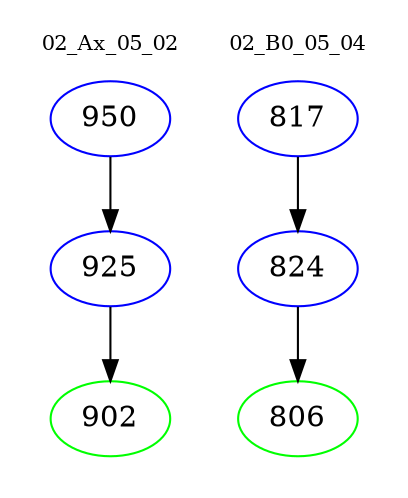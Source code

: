 digraph{
subgraph cluster_0 {
color = white
label = "02_Ax_05_02";
fontsize=10;
T0_950 [label="950", color="blue"]
T0_950 -> T0_925 [color="black"]
T0_925 [label="925", color="blue"]
T0_925 -> T0_902 [color="black"]
T0_902 [label="902", color="green"]
}
subgraph cluster_1 {
color = white
label = "02_B0_05_04";
fontsize=10;
T1_817 [label="817", color="blue"]
T1_817 -> T1_824 [color="black"]
T1_824 [label="824", color="blue"]
T1_824 -> T1_806 [color="black"]
T1_806 [label="806", color="green"]
}
}
